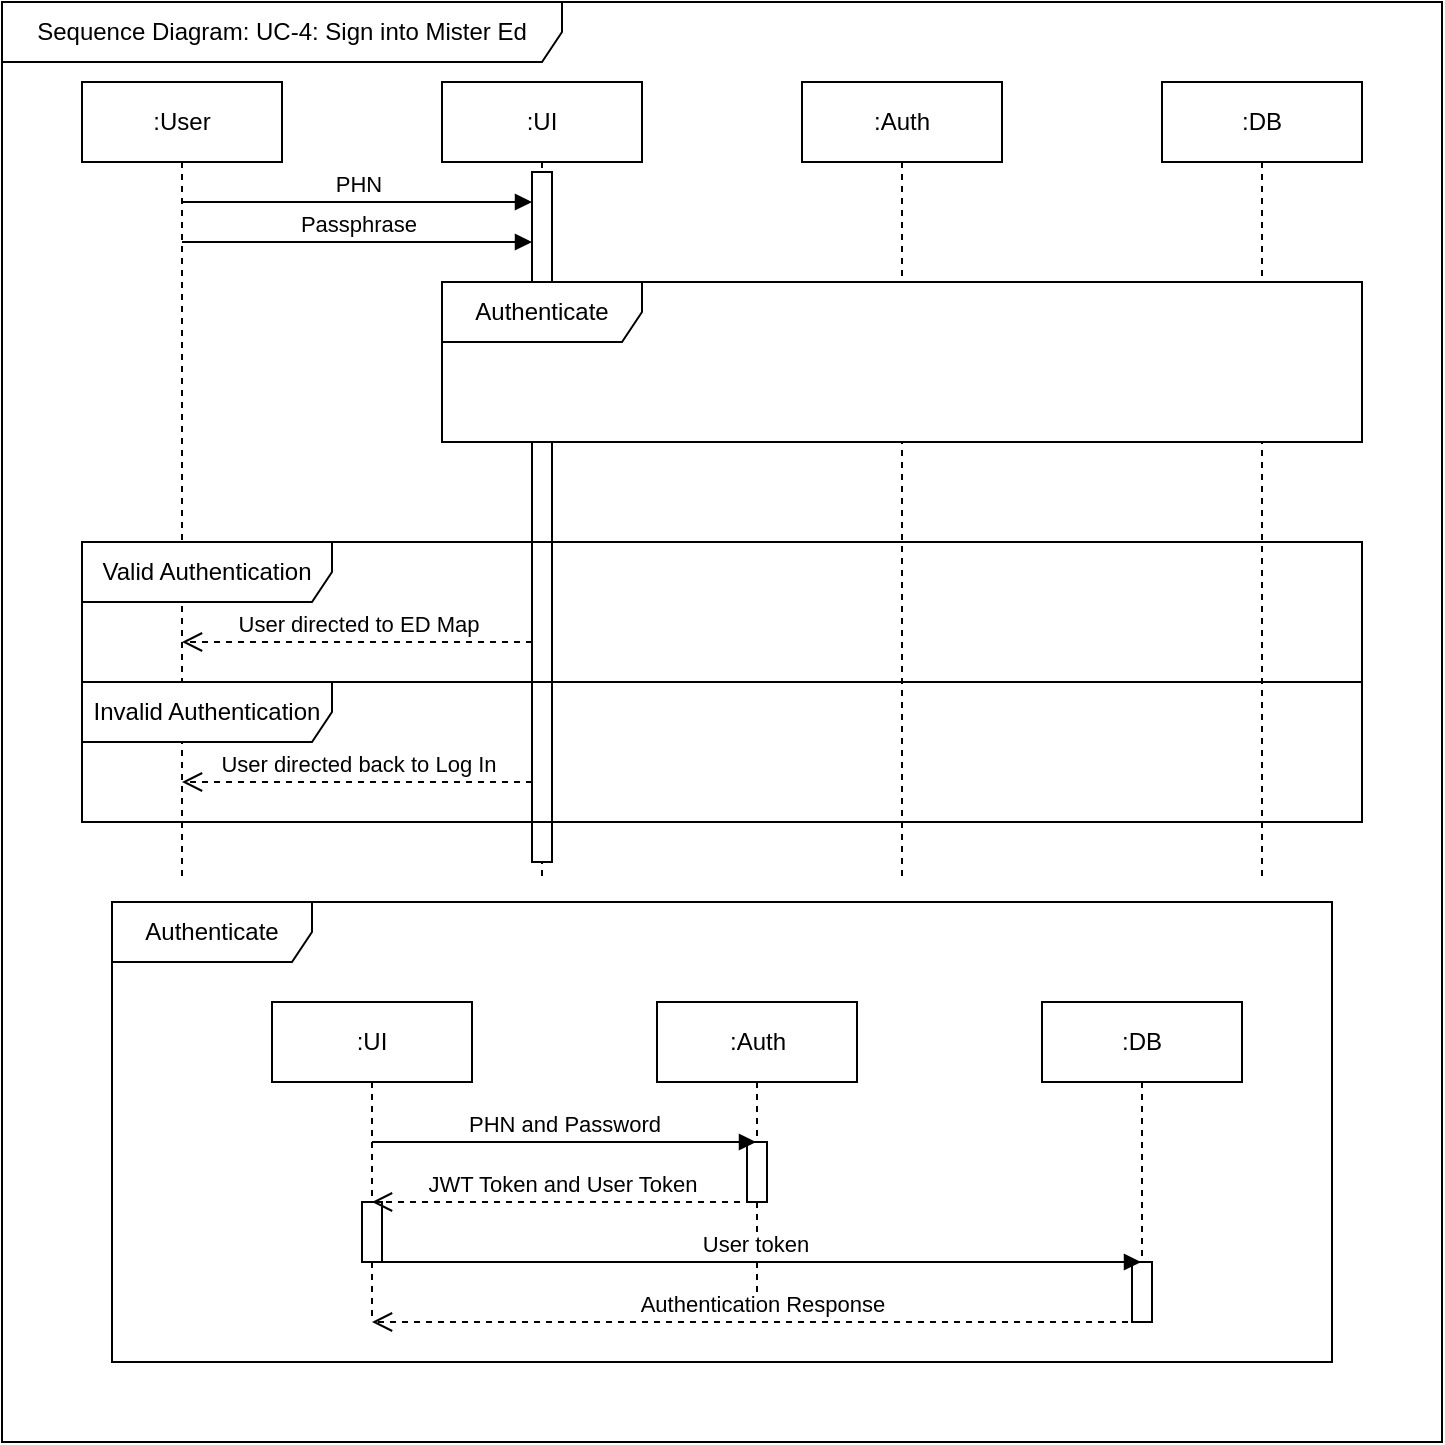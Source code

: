 <mxfile version="22.0.4" type="github">
  <diagram name="Page-1" id="2YBvvXClWsGukQMizWep">
    <mxGraphModel dx="1193" dy="768" grid="1" gridSize="10" guides="1" tooltips="1" connect="1" arrows="1" fold="1" page="1" pageScale="1" pageWidth="850" pageHeight="1100" math="0" shadow="0">
      <root>
        <mxCell id="0" />
        <mxCell id="1" parent="0" />
        <mxCell id="aM9ryv3xv72pqoxQDRHE-1" value="&lt;div&gt;:User&lt;/div&gt;" style="shape=umlLifeline;perimeter=lifelinePerimeter;whiteSpace=wrap;html=1;container=0;dropTarget=0;collapsible=0;recursiveResize=0;outlineConnect=0;portConstraint=eastwest;newEdgeStyle={&quot;edgeStyle&quot;:&quot;elbowEdgeStyle&quot;,&quot;elbow&quot;:&quot;vertical&quot;,&quot;curved&quot;:0,&quot;rounded&quot;:0};" parent="1" vertex="1">
          <mxGeometry x="40" y="40" width="100" height="400" as="geometry" />
        </mxCell>
        <mxCell id="aM9ryv3xv72pqoxQDRHE-5" value=":UI" style="shape=umlLifeline;perimeter=lifelinePerimeter;whiteSpace=wrap;html=1;container=0;dropTarget=0;collapsible=0;recursiveResize=0;outlineConnect=0;portConstraint=eastwest;newEdgeStyle={&quot;edgeStyle&quot;:&quot;elbowEdgeStyle&quot;,&quot;elbow&quot;:&quot;vertical&quot;,&quot;curved&quot;:0,&quot;rounded&quot;:0};" parent="1" vertex="1">
          <mxGeometry x="220" y="40" width="100" height="400" as="geometry" />
        </mxCell>
        <mxCell id="KsvOEjqw0wxe3_t2N8vl-27" value="" style="html=1;points=[];perimeter=orthogonalPerimeter;outlineConnect=0;targetShapes=umlLifeline;portConstraint=eastwest;newEdgeStyle={&quot;edgeStyle&quot;:&quot;elbowEdgeStyle&quot;,&quot;elbow&quot;:&quot;vertical&quot;,&quot;curved&quot;:0,&quot;rounded&quot;:0};" vertex="1" parent="aM9ryv3xv72pqoxQDRHE-5">
          <mxGeometry x="45" y="45" width="10" height="345" as="geometry" />
        </mxCell>
        <mxCell id="aM9ryv3xv72pqoxQDRHE-7" value="&lt;div&gt;PHN&lt;/div&gt;" style="html=1;verticalAlign=bottom;endArrow=block;edgeStyle=elbowEdgeStyle;elbow=vertical;curved=0;rounded=0;" parent="1" target="KsvOEjqw0wxe3_t2N8vl-27" edge="1">
          <mxGeometry x="0.003" relative="1" as="geometry">
            <mxPoint x="90" y="100" as="sourcePoint" />
            <Array as="points">
              <mxPoint x="180" y="100" />
            </Array>
            <mxPoint x="260" y="100" as="targetPoint" />
            <mxPoint as="offset" />
          </mxGeometry>
        </mxCell>
        <mxCell id="KsvOEjqw0wxe3_t2N8vl-1" value=":Auth" style="shape=umlLifeline;perimeter=lifelinePerimeter;whiteSpace=wrap;html=1;container=0;dropTarget=0;collapsible=0;recursiveResize=0;outlineConnect=0;portConstraint=eastwest;newEdgeStyle={&quot;edgeStyle&quot;:&quot;elbowEdgeStyle&quot;,&quot;elbow&quot;:&quot;vertical&quot;,&quot;curved&quot;:0,&quot;rounded&quot;:0};" vertex="1" parent="1">
          <mxGeometry x="400" y="40" width="100" height="400" as="geometry" />
        </mxCell>
        <mxCell id="KsvOEjqw0wxe3_t2N8vl-3" value=":DB" style="shape=umlLifeline;perimeter=lifelinePerimeter;whiteSpace=wrap;html=1;container=0;dropTarget=0;collapsible=0;recursiveResize=0;outlineConnect=0;portConstraint=eastwest;newEdgeStyle={&quot;edgeStyle&quot;:&quot;elbowEdgeStyle&quot;,&quot;elbow&quot;:&quot;vertical&quot;,&quot;curved&quot;:0,&quot;rounded&quot;:0};" vertex="1" parent="1">
          <mxGeometry x="580" y="40" width="100" height="400" as="geometry" />
        </mxCell>
        <mxCell id="KsvOEjqw0wxe3_t2N8vl-36" value="" style="verticalLabelPosition=bottom;verticalAlign=top;html=1;shape=mxgraph.basic.rect;fillColor2=none;strokeWidth=1;size=20;indent=5;" vertex="1" parent="1">
          <mxGeometry x="220" y="140" width="460" height="80" as="geometry" />
        </mxCell>
        <mxCell id="KsvOEjqw0wxe3_t2N8vl-9" value="Passphrase" style="html=1;verticalAlign=bottom;endArrow=block;edgeStyle=elbowEdgeStyle;elbow=vertical;curved=0;rounded=0;" edge="1" parent="1" source="aM9ryv3xv72pqoxQDRHE-1" target="KsvOEjqw0wxe3_t2N8vl-27">
          <mxGeometry x="0.003" relative="1" as="geometry">
            <mxPoint x="275" as="sourcePoint" />
            <Array as="points">
              <mxPoint x="180" y="120" />
            </Array>
            <mxPoint x="260" y="120" as="targetPoint" />
            <mxPoint as="offset" />
          </mxGeometry>
        </mxCell>
        <mxCell id="KsvOEjqw0wxe3_t2N8vl-10" value="Authenticate" style="shape=umlFrame;whiteSpace=wrap;html=1;pointerEvents=0;width=100;height=30;" vertex="1" parent="1">
          <mxGeometry x="55" y="450" width="610" height="230" as="geometry" />
        </mxCell>
        <mxCell id="KsvOEjqw0wxe3_t2N8vl-11" value=":UI" style="shape=umlLifeline;perimeter=lifelinePerimeter;whiteSpace=wrap;html=1;container=0;dropTarget=0;collapsible=0;recursiveResize=0;outlineConnect=0;portConstraint=eastwest;newEdgeStyle={&quot;edgeStyle&quot;:&quot;elbowEdgeStyle&quot;,&quot;elbow&quot;:&quot;vertical&quot;,&quot;curved&quot;:0,&quot;rounded&quot;:0};" vertex="1" parent="1">
          <mxGeometry x="135" y="500" width="100" height="160" as="geometry" />
        </mxCell>
        <mxCell id="KsvOEjqw0wxe3_t2N8vl-12" value="" style="html=1;points=[[0,0,0,0,5],[0,1,0,0,-5],[1,0,0,0,5],[1,1,0,0,-5]];perimeter=orthogonalPerimeter;outlineConnect=0;targetShapes=umlLifeline;portConstraint=eastwest;newEdgeStyle={&quot;curved&quot;:0,&quot;rounded&quot;:0};" vertex="1" parent="KsvOEjqw0wxe3_t2N8vl-11">
          <mxGeometry x="45" y="100" width="10" height="30" as="geometry" />
        </mxCell>
        <mxCell id="KsvOEjqw0wxe3_t2N8vl-13" value=":Auth" style="shape=umlLifeline;perimeter=lifelinePerimeter;whiteSpace=wrap;html=1;container=0;dropTarget=0;collapsible=0;recursiveResize=0;outlineConnect=0;portConstraint=eastwest;newEdgeStyle={&quot;edgeStyle&quot;:&quot;elbowEdgeStyle&quot;,&quot;elbow&quot;:&quot;vertical&quot;,&quot;curved&quot;:0,&quot;rounded&quot;:0};" vertex="1" parent="1">
          <mxGeometry x="327.5" y="500" width="100" height="150" as="geometry" />
        </mxCell>
        <mxCell id="KsvOEjqw0wxe3_t2N8vl-14" value="" style="html=1;points=[[0,0,0,0,5],[0,1,0,0,-5],[1,0,0,0,5],[1,1,0,0,-5]];perimeter=orthogonalPerimeter;outlineConnect=0;targetShapes=umlLifeline;portConstraint=eastwest;newEdgeStyle={&quot;curved&quot;:0,&quot;rounded&quot;:0};" vertex="1" parent="KsvOEjqw0wxe3_t2N8vl-13">
          <mxGeometry x="45" y="70" width="10" height="30" as="geometry" />
        </mxCell>
        <mxCell id="KsvOEjqw0wxe3_t2N8vl-15" value=":DB" style="shape=umlLifeline;perimeter=lifelinePerimeter;whiteSpace=wrap;html=1;container=0;dropTarget=0;collapsible=0;recursiveResize=0;outlineConnect=0;portConstraint=eastwest;newEdgeStyle={&quot;edgeStyle&quot;:&quot;elbowEdgeStyle&quot;,&quot;elbow&quot;:&quot;vertical&quot;,&quot;curved&quot;:0,&quot;rounded&quot;:0};" vertex="1" parent="1">
          <mxGeometry x="520" y="500" width="100" height="160" as="geometry" />
        </mxCell>
        <mxCell id="KsvOEjqw0wxe3_t2N8vl-16" value="" style="html=1;points=[[0,0,0,0,5],[0,1,0,0,-5],[1,0,0,0,5],[1,1,0,0,-5]];perimeter=orthogonalPerimeter;outlineConnect=0;targetShapes=umlLifeline;portConstraint=eastwest;newEdgeStyle={&quot;curved&quot;:0,&quot;rounded&quot;:0};" vertex="1" parent="KsvOEjqw0wxe3_t2N8vl-15">
          <mxGeometry x="45" y="130" width="10" height="30" as="geometry" />
        </mxCell>
        <mxCell id="KsvOEjqw0wxe3_t2N8vl-17" value="PHN and Password" style="html=1;verticalAlign=bottom;endArrow=block;curved=0;rounded=0;" edge="1" parent="1" target="KsvOEjqw0wxe3_t2N8vl-13">
          <mxGeometry width="80" relative="1" as="geometry">
            <mxPoint x="185" y="570" as="sourcePoint" />
            <mxPoint x="265" y="570" as="targetPoint" />
          </mxGeometry>
        </mxCell>
        <mxCell id="KsvOEjqw0wxe3_t2N8vl-18" value="JWT Token and User Token" style="html=1;verticalAlign=bottom;endArrow=open;dashed=1;endSize=8;curved=0;rounded=0;" edge="1" parent="1" target="KsvOEjqw0wxe3_t2N8vl-11">
          <mxGeometry relative="1" as="geometry">
            <mxPoint x="375" y="600" as="sourcePoint" />
            <mxPoint x="295" y="600" as="targetPoint" />
          </mxGeometry>
        </mxCell>
        <mxCell id="KsvOEjqw0wxe3_t2N8vl-19" value="User token&amp;nbsp;" style="html=1;verticalAlign=bottom;endArrow=block;curved=0;rounded=0;" edge="1" parent="1" target="KsvOEjqw0wxe3_t2N8vl-15">
          <mxGeometry width="80" relative="1" as="geometry">
            <mxPoint x="185" y="630" as="sourcePoint" />
            <mxPoint x="265" y="630" as="targetPoint" />
          </mxGeometry>
        </mxCell>
        <mxCell id="KsvOEjqw0wxe3_t2N8vl-20" value="Authentication Response" style="html=1;verticalAlign=bottom;endArrow=open;dashed=1;endSize=8;curved=0;rounded=0;" edge="1" parent="1" target="KsvOEjqw0wxe3_t2N8vl-11">
          <mxGeometry relative="1" as="geometry">
            <mxPoint x="575" y="660" as="sourcePoint" />
            <mxPoint x="495" y="660" as="targetPoint" />
          </mxGeometry>
        </mxCell>
        <mxCell id="KsvOEjqw0wxe3_t2N8vl-21" value="Valid Authentication" style="shape=umlFrame;whiteSpace=wrap;html=1;pointerEvents=0;width=125;height=30;" vertex="1" parent="1">
          <mxGeometry x="40" y="270" width="640" height="70" as="geometry" />
        </mxCell>
        <mxCell id="KsvOEjqw0wxe3_t2N8vl-22" value="Invalid Authentication" style="shape=umlFrame;whiteSpace=wrap;html=1;pointerEvents=0;width=125;height=30;" vertex="1" parent="1">
          <mxGeometry x="40" y="340" width="640" height="70" as="geometry" />
        </mxCell>
        <mxCell id="KsvOEjqw0wxe3_t2N8vl-25" value="Authenticate" style="shape=umlFrame;whiteSpace=wrap;html=1;pointerEvents=0;width=100;height=30;" vertex="1" parent="1">
          <mxGeometry x="220" y="140" width="460" height="80" as="geometry" />
        </mxCell>
        <mxCell id="KsvOEjqw0wxe3_t2N8vl-30" value="User directed to ED Map" style="html=1;verticalAlign=bottom;endArrow=open;dashed=1;endSize=8;edgeStyle=elbowEdgeStyle;elbow=vertical;curved=0;rounded=0;" edge="1" parent="1" source="KsvOEjqw0wxe3_t2N8vl-27">
          <mxGeometry relative="1" as="geometry">
            <mxPoint x="90" y="320" as="targetPoint" />
            <Array as="points">
              <mxPoint x="185" y="320" />
            </Array>
            <mxPoint x="250" y="320" as="sourcePoint" />
          </mxGeometry>
        </mxCell>
        <mxCell id="KsvOEjqw0wxe3_t2N8vl-31" value="User directed back to Log In" style="html=1;verticalAlign=bottom;endArrow=open;dashed=1;endSize=8;edgeStyle=elbowEdgeStyle;elbow=horizontal;curved=0;rounded=0;" edge="1" parent="1" source="KsvOEjqw0wxe3_t2N8vl-27">
          <mxGeometry relative="1" as="geometry">
            <mxPoint x="90" y="390" as="targetPoint" />
            <Array as="points">
              <mxPoint x="185" y="390" />
            </Array>
            <mxPoint x="260" y="390" as="sourcePoint" />
          </mxGeometry>
        </mxCell>
        <mxCell id="KsvOEjqw0wxe3_t2N8vl-35" value="&lt;div&gt;Sequence Diagram: UC-4: Sign into Mister Ed&lt;br&gt;&lt;/div&gt;" style="shape=umlFrame;whiteSpace=wrap;html=1;pointerEvents=0;width=280;height=30;" vertex="1" parent="1">
          <mxGeometry width="720" height="720" as="geometry" />
        </mxCell>
      </root>
    </mxGraphModel>
  </diagram>
</mxfile>
